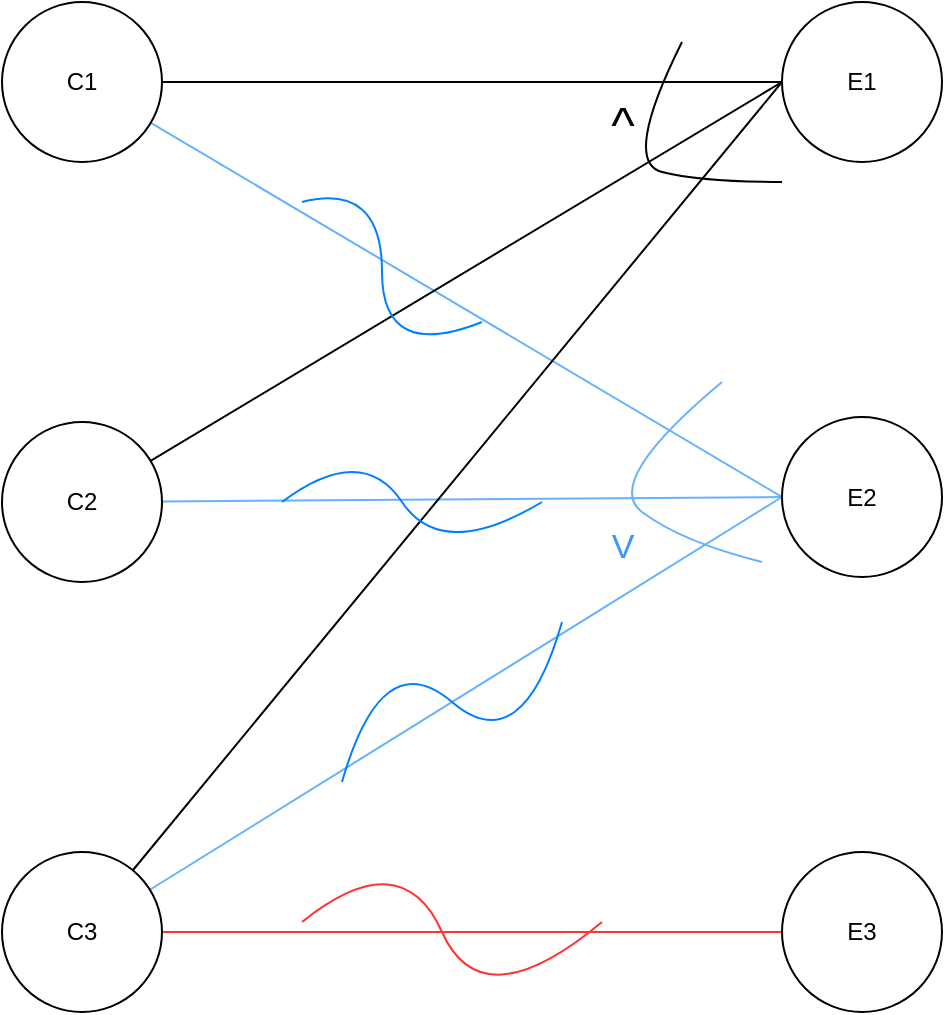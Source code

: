 <mxfile version="21.1.1" type="github">
  <diagram name="T4Q9" id="Ti_DwZzjphlIsg43v8vo">
    <mxGraphModel dx="1434" dy="788" grid="1" gridSize="10" guides="1" tooltips="1" connect="1" arrows="1" fold="1" page="1" pageScale="1" pageWidth="827" pageHeight="1169" math="0" shadow="0">
      <root>
        <mxCell id="0" />
        <mxCell id="1" parent="0" />
        <mxCell id="aZMTKbim-Dah9bk_0VqY-7" style="edgeStyle=orthogonalEdgeStyle;rounded=0;orthogonalLoop=1;jettySize=auto;html=1;entryX=0;entryY=0.5;entryDx=0;entryDy=0;endArrow=none;endFill=0;" edge="1" parent="1" source="aZMTKbim-Dah9bk_0VqY-1" target="aZMTKbim-Dah9bk_0VqY-4">
          <mxGeometry relative="1" as="geometry" />
        </mxCell>
        <mxCell id="aZMTKbim-Dah9bk_0VqY-12" style="edgeStyle=none;shape=connector;rounded=0;orthogonalLoop=1;jettySize=auto;html=1;entryX=0;entryY=0.5;entryDx=0;entryDy=0;labelBackgroundColor=default;fontFamily=Helvetica;fontSize=11;fontColor=default;endArrow=none;endFill=0;strokeColor=#66B2FF;" edge="1" parent="1" source="aZMTKbim-Dah9bk_0VqY-1" target="aZMTKbim-Dah9bk_0VqY-5">
          <mxGeometry relative="1" as="geometry" />
        </mxCell>
        <mxCell id="aZMTKbim-Dah9bk_0VqY-1" value="C1" style="ellipse;whiteSpace=wrap;html=1;aspect=fixed;" vertex="1" parent="1">
          <mxGeometry x="210" y="160" width="80" height="80" as="geometry" />
        </mxCell>
        <mxCell id="aZMTKbim-Dah9bk_0VqY-8" style="shape=connector;rounded=0;orthogonalLoop=1;jettySize=auto;html=1;entryX=0;entryY=0.5;entryDx=0;entryDy=0;labelBackgroundColor=default;strokeColor=default;fontFamily=Helvetica;fontSize=11;fontColor=default;endArrow=none;endFill=0;" edge="1" parent="1" source="aZMTKbim-Dah9bk_0VqY-2" target="aZMTKbim-Dah9bk_0VqY-4">
          <mxGeometry relative="1" as="geometry" />
        </mxCell>
        <mxCell id="aZMTKbim-Dah9bk_0VqY-13" style="edgeStyle=none;shape=connector;rounded=0;orthogonalLoop=1;jettySize=auto;html=1;entryX=0;entryY=0.5;entryDx=0;entryDy=0;labelBackgroundColor=default;fontFamily=Helvetica;fontSize=11;fontColor=default;endArrow=none;endFill=0;strokeColor=#66B2FF;" edge="1" parent="1" source="aZMTKbim-Dah9bk_0VqY-2" target="aZMTKbim-Dah9bk_0VqY-5">
          <mxGeometry relative="1" as="geometry" />
        </mxCell>
        <mxCell id="aZMTKbim-Dah9bk_0VqY-2" value="C2" style="ellipse;whiteSpace=wrap;html=1;aspect=fixed;" vertex="1" parent="1">
          <mxGeometry x="210" y="370" width="80" height="80" as="geometry" />
        </mxCell>
        <mxCell id="aZMTKbim-Dah9bk_0VqY-9" style="edgeStyle=none;shape=connector;rounded=0;orthogonalLoop=1;jettySize=auto;html=1;entryX=0;entryY=0.5;entryDx=0;entryDy=0;labelBackgroundColor=default;strokeColor=default;fontFamily=Helvetica;fontSize=11;fontColor=default;endArrow=none;endFill=0;" edge="1" parent="1" source="aZMTKbim-Dah9bk_0VqY-3" target="aZMTKbim-Dah9bk_0VqY-4">
          <mxGeometry relative="1" as="geometry" />
        </mxCell>
        <mxCell id="aZMTKbim-Dah9bk_0VqY-14" style="edgeStyle=none;shape=connector;rounded=0;orthogonalLoop=1;jettySize=auto;html=1;entryX=0;entryY=0.5;entryDx=0;entryDy=0;labelBackgroundColor=default;fontFamily=Helvetica;fontSize=11;fontColor=default;endArrow=none;endFill=0;strokeColor=#66B2FF;" edge="1" parent="1" source="aZMTKbim-Dah9bk_0VqY-3" target="aZMTKbim-Dah9bk_0VqY-5">
          <mxGeometry relative="1" as="geometry" />
        </mxCell>
        <mxCell id="aZMTKbim-Dah9bk_0VqY-17" style="edgeStyle=none;shape=connector;rounded=0;orthogonalLoop=1;jettySize=auto;html=1;entryX=0;entryY=0.5;entryDx=0;entryDy=0;labelBackgroundColor=default;strokeColor=#FF3333;fontFamily=Helvetica;fontSize=11;fontColor=default;endArrow=none;endFill=0;" edge="1" parent="1" source="aZMTKbim-Dah9bk_0VqY-3" target="aZMTKbim-Dah9bk_0VqY-6">
          <mxGeometry relative="1" as="geometry" />
        </mxCell>
        <mxCell id="aZMTKbim-Dah9bk_0VqY-3" value="C3" style="ellipse;whiteSpace=wrap;html=1;aspect=fixed;" vertex="1" parent="1">
          <mxGeometry x="210" y="585" width="80" height="80" as="geometry" />
        </mxCell>
        <mxCell id="aZMTKbim-Dah9bk_0VqY-4" value="E1" style="ellipse;whiteSpace=wrap;html=1;aspect=fixed;" vertex="1" parent="1">
          <mxGeometry x="600" y="160" width="80" height="80" as="geometry" />
        </mxCell>
        <mxCell id="aZMTKbim-Dah9bk_0VqY-5" value="E2" style="ellipse;whiteSpace=wrap;html=1;aspect=fixed;" vertex="1" parent="1">
          <mxGeometry x="600" y="367.5" width="80" height="80" as="geometry" />
        </mxCell>
        <mxCell id="aZMTKbim-Dah9bk_0VqY-6" value="E3" style="ellipse;whiteSpace=wrap;html=1;aspect=fixed;" vertex="1" parent="1">
          <mxGeometry x="600" y="585" width="80" height="80" as="geometry" />
        </mxCell>
        <mxCell id="aZMTKbim-Dah9bk_0VqY-10" value="" style="curved=1;endArrow=none;html=1;rounded=0;labelBackgroundColor=default;strokeColor=default;fontFamily=Helvetica;fontSize=11;fontColor=default;shape=connector;endFill=0;" edge="1" parent="1">
          <mxGeometry width="50" height="50" relative="1" as="geometry">
            <mxPoint x="600" y="250" as="sourcePoint" />
            <mxPoint x="550" y="180" as="targetPoint" />
            <Array as="points">
              <mxPoint x="560" y="250" />
              <mxPoint x="520" y="240" />
            </Array>
          </mxGeometry>
        </mxCell>
        <mxCell id="aZMTKbim-Dah9bk_0VqY-11" value="&lt;font style=&quot;font-size: 25px;&quot;&gt;^&lt;/font&gt;" style="text;html=1;align=center;verticalAlign=middle;resizable=0;points=[];autosize=1;strokeColor=none;fillColor=none;fontSize=11;fontFamily=Helvetica;fontColor=default;" vertex="1" parent="1">
          <mxGeometry x="500" y="200" width="40" height="40" as="geometry" />
        </mxCell>
        <mxCell id="aZMTKbim-Dah9bk_0VqY-15" value="" style="curved=1;endArrow=none;html=1;rounded=0;labelBackgroundColor=default;fontFamily=Helvetica;fontSize=11;fontColor=default;shape=connector;endFill=0;strokeColor=#66B2FF;" edge="1" parent="1">
          <mxGeometry width="50" height="50" relative="1" as="geometry">
            <mxPoint x="590" y="440" as="sourcePoint" />
            <mxPoint x="570" y="350" as="targetPoint" />
            <Array as="points">
              <mxPoint x="550" y="430" />
              <mxPoint x="510" y="400" />
            </Array>
          </mxGeometry>
        </mxCell>
        <mxCell id="aZMTKbim-Dah9bk_0VqY-16" value="&lt;font style=&quot;font-size: 17px;&quot;&gt;V&lt;/font&gt;" style="text;html=1;align=center;verticalAlign=middle;resizable=0;points=[];autosize=1;fontSize=11;fontFamily=Helvetica;fontColor=#3399FF;" vertex="1" parent="1">
          <mxGeometry x="505" y="417.5" width="30" height="30" as="geometry" />
        </mxCell>
        <mxCell id="aZMTKbim-Dah9bk_0VqY-18" value="" style="curved=1;endArrow=none;html=1;rounded=0;labelBackgroundColor=default;strokeColor=#007FFF;fontFamily=Helvetica;fontSize=11;fontColor=default;shape=connector;endFill=0;" edge="1" parent="1">
          <mxGeometry width="50" height="50" relative="1" as="geometry">
            <mxPoint x="450" y="320" as="sourcePoint" />
            <mxPoint x="360" y="260" as="targetPoint" />
            <Array as="points">
              <mxPoint x="400" y="340" />
              <mxPoint x="400" y="250" />
            </Array>
          </mxGeometry>
        </mxCell>
        <mxCell id="aZMTKbim-Dah9bk_0VqY-19" value="" style="curved=1;endArrow=none;html=1;rounded=0;labelBackgroundColor=default;strokeColor=#007FFF;fontFamily=Helvetica;fontSize=11;fontColor=default;shape=connector;endFill=0;" edge="1" parent="1">
          <mxGeometry width="50" height="50" relative="1" as="geometry">
            <mxPoint x="480" y="410" as="sourcePoint" />
            <mxPoint x="350" y="410" as="targetPoint" />
            <Array as="points">
              <mxPoint x="430" y="440" />
              <mxPoint x="390" y="380" />
            </Array>
          </mxGeometry>
        </mxCell>
        <mxCell id="aZMTKbim-Dah9bk_0VqY-20" value="" style="curved=1;endArrow=none;html=1;rounded=0;labelBackgroundColor=default;strokeColor=#007FFF;fontFamily=Helvetica;fontSize=11;fontColor=default;shape=connector;endFill=0;" edge="1" parent="1">
          <mxGeometry width="50" height="50" relative="1" as="geometry">
            <mxPoint x="490" y="470" as="sourcePoint" />
            <mxPoint x="380" y="550" as="targetPoint" />
            <Array as="points">
              <mxPoint x="470" y="540" />
              <mxPoint x="400" y="480" />
            </Array>
          </mxGeometry>
        </mxCell>
        <mxCell id="aZMTKbim-Dah9bk_0VqY-21" value="" style="curved=1;endArrow=none;html=1;rounded=0;labelBackgroundColor=default;strokeColor=#FF3333;fontFamily=Helvetica;fontSize=11;fontColor=default;shape=connector;endFill=0;" edge="1" parent="1">
          <mxGeometry width="50" height="50" relative="1" as="geometry">
            <mxPoint x="510" y="620" as="sourcePoint" />
            <mxPoint x="360" y="620" as="targetPoint" />
            <Array as="points">
              <mxPoint x="450" y="670" />
              <mxPoint x="410" y="580" />
            </Array>
          </mxGeometry>
        </mxCell>
      </root>
    </mxGraphModel>
  </diagram>
</mxfile>

